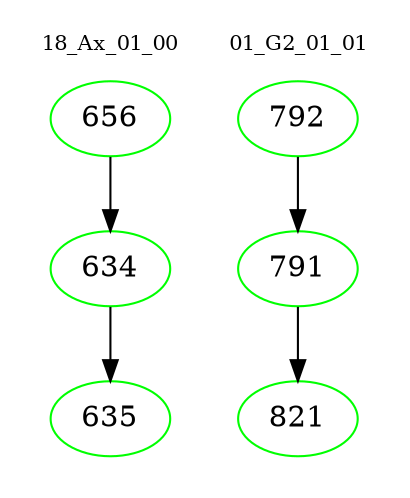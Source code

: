 digraph{
subgraph cluster_0 {
color = white
label = "18_Ax_01_00";
fontsize=10;
T0_656 [label="656", color="green"]
T0_656 -> T0_634 [color="black"]
T0_634 [label="634", color="green"]
T0_634 -> T0_635 [color="black"]
T0_635 [label="635", color="green"]
}
subgraph cluster_1 {
color = white
label = "01_G2_01_01";
fontsize=10;
T1_792 [label="792", color="green"]
T1_792 -> T1_791 [color="black"]
T1_791 [label="791", color="green"]
T1_791 -> T1_821 [color="black"]
T1_821 [label="821", color="green"]
}
}
